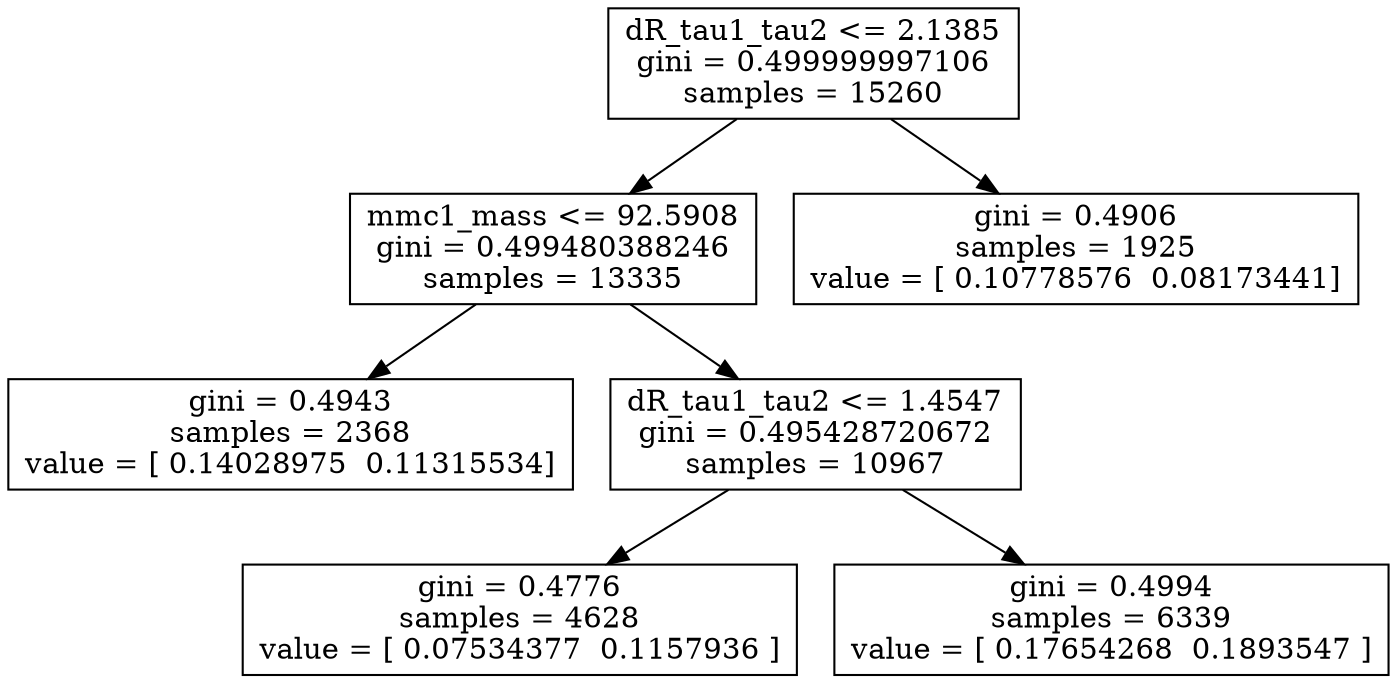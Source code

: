 digraph Tree {
0 [label="dR_tau1_tau2 <= 2.1385\ngini = 0.499999997106\nsamples = 15260", shape="box"] ;
1 [label="mmc1_mass <= 92.5908\ngini = 0.499480388246\nsamples = 13335", shape="box"] ;
0 -> 1 ;
2 [label="gini = 0.4943\nsamples = 2368\nvalue = [ 0.14028975  0.11315534]", shape="box"] ;
1 -> 2 ;
3 [label="dR_tau1_tau2 <= 1.4547\ngini = 0.495428720672\nsamples = 10967", shape="box"] ;
1 -> 3 ;
4 [label="gini = 0.4776\nsamples = 4628\nvalue = [ 0.07534377  0.1157936 ]", shape="box"] ;
3 -> 4 ;
5 [label="gini = 0.4994\nsamples = 6339\nvalue = [ 0.17654268  0.1893547 ]", shape="box"] ;
3 -> 5 ;
6 [label="gini = 0.4906\nsamples = 1925\nvalue = [ 0.10778576  0.08173441]", shape="box"] ;
0 -> 6 ;
}